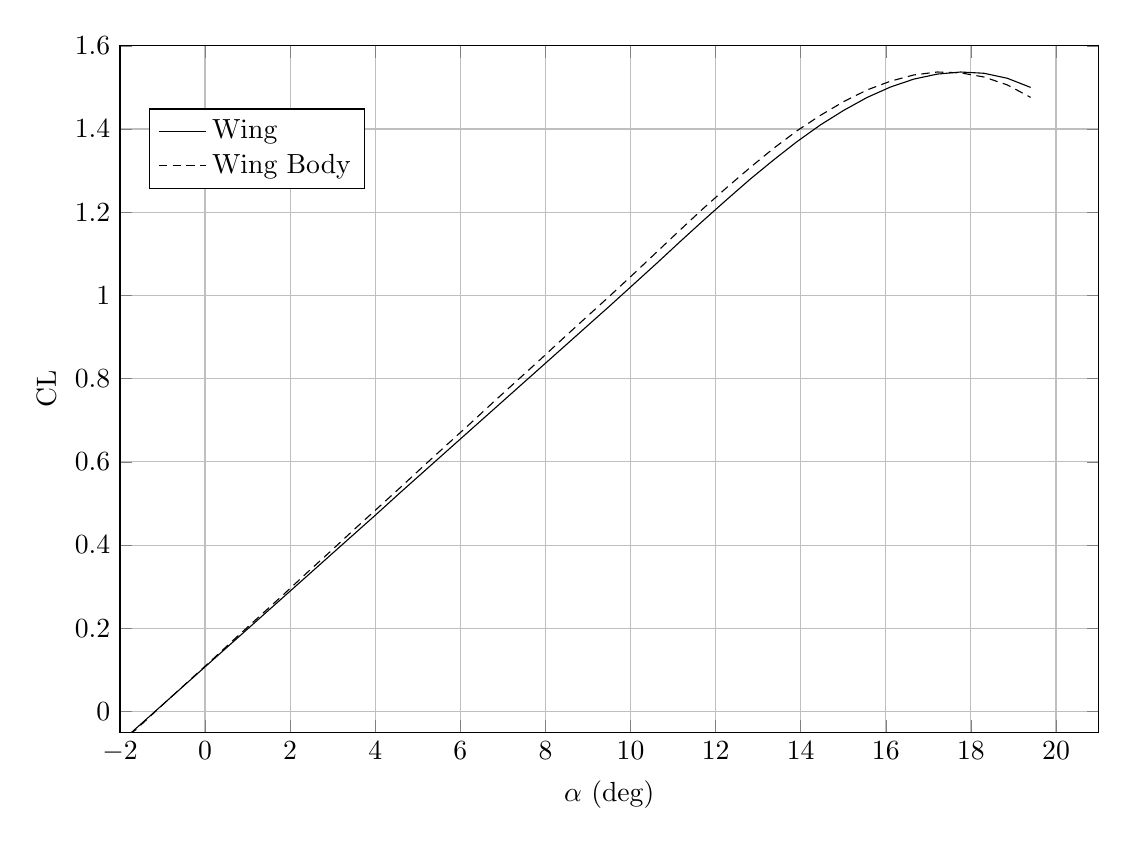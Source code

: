 %CL vs Alpha wing body CRUISE
\begin{tikzpicture}
\begin{axis}[
width=14.01cm,
height=10.3cm,
scaled ticks=false, tick label style={/pgf/number format/fixed},
xmin=-2,
xmax=21,
xlabel={$\alpha$ (deg)},
xmajorgrids,
ymin=-0.05,
ymax=1.6,
ylabel={CL},
ymajorgrids,
legend style={at={(0.03,0.85)},anchor=west,draw=black,fill=white,legend cell align=left},
legend entries = {Wing\\Wing Body\\}
]

\addplot [
color=black,
solid
]
table[row sep=crcr]{
-2.0	-0.075\\
-1.451	-0.025\\
-0.902	0.025\\
-0.354	0.075\\
0.195	0.125\\
0.744	0.175\\
1.293	0.225\\
1.842	0.275\\
2.391	0.325\\
2.939	0.375\\
3.488	0.425\\
4.037	0.475\\
4.586	0.526\\
5.135	0.576\\
5.683	0.626\\
6.232	0.676\\
6.781	0.726\\
7.33	0.776\\
7.879	0.826\\
8.428	0.876\\
8.976	0.926\\
9.525	0.976\\
10.074	1.027\\
10.623	1.078\\
11.172	1.13\\
11.72	1.181\\
12.269	1.231\\
12.818	1.28\\
13.367	1.326\\
13.916	1.37\\
14.465	1.41\\
15.013	1.445\\
15.562	1.476\\
16.111	1.501\\
16.66	1.52\\
17.209	1.532\\
17.757	1.537\\
18.306	1.534\\
18.855	1.522\\
19.404	1.5\\
};

\addplot [
color=black,
densely dashed
]
table[row sep=crcr]{
-2.0	-0.078\\
-1.451	-0.027\\
-0.902	0.025\\
-0.354	0.076\\
0.195	0.127\\
0.744	0.179\\
1.293	0.23\\
1.842	0.281\\
2.391	0.333\\
2.939	0.384\\
3.488	0.436\\
4.037	0.487\\
4.586	0.538\\
5.135	0.59\\
5.683	0.641\\
6.232	0.692\\
6.781	0.744\\
7.33	0.795\\
7.879	0.846\\
8.428	0.898\\
8.976	0.949\\
9.525	1.0\\
10.074	1.052\\
10.623	1.105\\
11.172	1.158\\
11.72	1.21\\
12.269	1.26\\
12.818	1.308\\
13.367	1.354\\
13.916	1.396\\
14.465	1.433\\
15.013	1.466\\
15.562	1.494\\
16.111	1.515\\
16.66	1.53\\
17.209	1.537\\
17.757	1.535\\
18.306	1.525\\
18.855	1.506\\
19.404	1.476\\
};
\end{axis}
\end{tikzpicture}%
